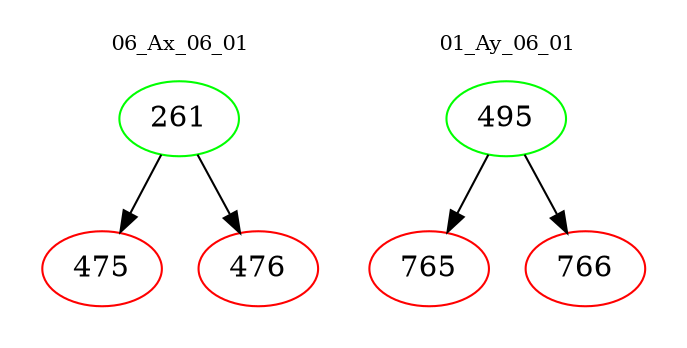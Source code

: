 digraph{
subgraph cluster_0 {
color = white
label = "06_Ax_06_01";
fontsize=10;
T0_261 [label="261", color="green"]
T0_261 -> T0_475 [color="black"]
T0_475 [label="475", color="red"]
T0_261 -> T0_476 [color="black"]
T0_476 [label="476", color="red"]
}
subgraph cluster_1 {
color = white
label = "01_Ay_06_01";
fontsize=10;
T1_495 [label="495", color="green"]
T1_495 -> T1_765 [color="black"]
T1_765 [label="765", color="red"]
T1_495 -> T1_766 [color="black"]
T1_766 [label="766", color="red"]
}
}

